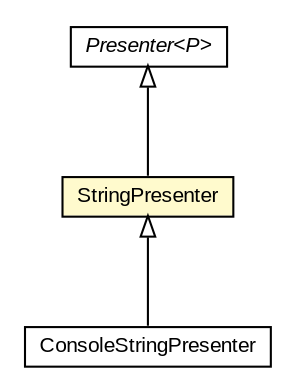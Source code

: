 #!/usr/local/bin/dot
#
# Class diagram 
# Generated by UMLGraph version 5.3 (http://www.umlgraph.org/)
#

digraph G {
	edge [fontname="arial",fontsize=10,labelfontname="arial",labelfontsize=10];
	node [fontname="arial",fontsize=10,shape=plaintext];
	nodesep=0.25;
	ranksep=0.5;
	// context.arch.intelligibility.apps.imautostatus.ConsoleStringPresenter
	c146395 [label=<<table title="context.arch.intelligibility.apps.imautostatus.ConsoleStringPresenter" border="0" cellborder="1" cellspacing="0" cellpadding="2" port="p" href="../apps/imautostatus/ConsoleStringPresenter.html">
		<tr><td><table border="0" cellspacing="0" cellpadding="1">
<tr><td align="center" balign="center"> ConsoleStringPresenter </td></tr>
		</table></td></tr>
		</table>>, fontname="arial", fontcolor="black", fontsize=10.0];
	// context.arch.intelligibility.presenters.StringPresenter
	c146430 [label=<<table title="context.arch.intelligibility.presenters.StringPresenter" border="0" cellborder="1" cellspacing="0" cellpadding="2" port="p" bgcolor="lemonChiffon" href="./StringPresenter.html">
		<tr><td><table border="0" cellspacing="0" cellpadding="1">
<tr><td align="center" balign="center"> StringPresenter </td></tr>
		</table></td></tr>
		</table>>, fontname="arial", fontcolor="black", fontsize=10.0];
	// context.arch.intelligibility.presenters.Presenter<P>
	c146438 [label=<<table title="context.arch.intelligibility.presenters.Presenter" border="0" cellborder="1" cellspacing="0" cellpadding="2" port="p" href="./Presenter.html">
		<tr><td><table border="0" cellspacing="0" cellpadding="1">
<tr><td align="center" balign="center"><font face="arial italic"> Presenter&lt;P&gt; </font></td></tr>
		</table></td></tr>
		</table>>, fontname="arial", fontcolor="black", fontsize=10.0];
	//context.arch.intelligibility.apps.imautostatus.ConsoleStringPresenter extends context.arch.intelligibility.presenters.StringPresenter
	c146430:p -> c146395:p [dir=back,arrowtail=empty];
	//context.arch.intelligibility.presenters.StringPresenter extends context.arch.intelligibility.presenters.Presenter<java.lang.String>
	c146438:p -> c146430:p [dir=back,arrowtail=empty];
}


